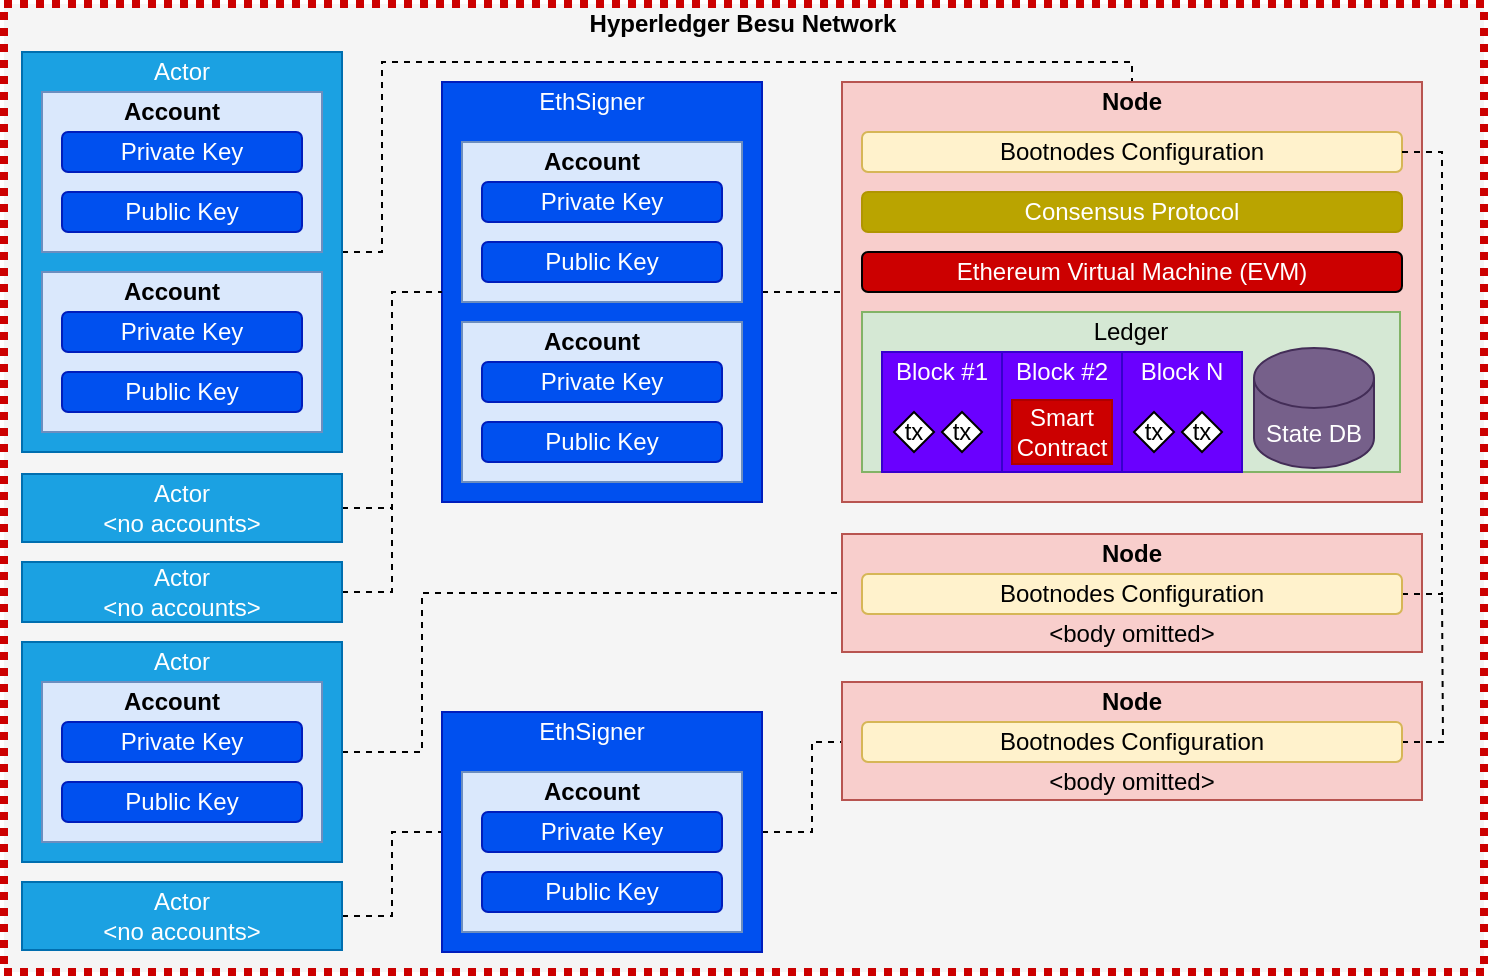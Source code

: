 <mxfile version="14.6.11"><diagram id="1iIsHDC1n6cO9d9OJF4M" name="Page-1"><mxGraphModel dx="1422" dy="726" grid="1" gridSize="10" guides="1" tooltips="1" connect="1" arrows="1" fold="1" page="0" pageScale="1" pageWidth="827" pageHeight="1169" math="0" shadow="0"><root><mxCell id="0"/><mxCell id="1" parent="0"/><mxCell id="bM6vHpv_QqAbAmy8Z_Vk-1" value="" style="rounded=0;whiteSpace=wrap;html=1;dashed=1;strokeWidth=4;dashPattern=1 1;fillColor=#f5f5f5;fontColor=#333333;strokeColor=#CC0000;" parent="1" vertex="1"><mxGeometry x="50" y="16" width="740" height="484" as="geometry"/></mxCell><mxCell id="tVMpxcpbnc66N_e7Vq-O-52" style="edgeStyle=orthogonalEdgeStyle;rounded=0;orthogonalLoop=1;jettySize=auto;html=1;exitX=1;exitY=0.5;exitDx=0;exitDy=0;entryX=0.5;entryY=0;entryDx=0;entryDy=0;dashed=1;endArrow=none;endFill=0;fontColor=#FFFFFF;" parent="1" source="tVMpxcpbnc66N_e7Vq-O-42" target="tVMpxcpbnc66N_e7Vq-O-3" edge="1"><mxGeometry relative="1" as="geometry"><Array as="points"><mxPoint x="239" y="140"/><mxPoint x="239" y="45"/><mxPoint x="614" y="45"/></Array></mxGeometry></mxCell><mxCell id="tVMpxcpbnc66N_e7Vq-O-42" value="" style="rounded=0;whiteSpace=wrap;html=1;fillColor=#1ba1e2;fontColor=#ffffff;strokeColor=#006EAF;" parent="1" vertex="1"><mxGeometry x="59" y="40" width="160" height="200" as="geometry"/></mxCell><mxCell id="tVMpxcpbnc66N_e7Vq-O-2" value="" style="rounded=0;whiteSpace=wrap;html=1;fillColor=#f8cecc;strokeColor=#b85450;" parent="1" vertex="1"><mxGeometry x="469" y="55" width="290" height="210" as="geometry"/></mxCell><mxCell id="lpmExCL0M7urMwo887Dc-1" value="" style="rounded=0;whiteSpace=wrap;html=1;fillColor=#d5e8d4;strokeColor=#82b366;" parent="1" vertex="1"><mxGeometry x="479" y="170" width="269" height="80" as="geometry"/></mxCell><mxCell id="lpmExCL0M7urMwo887Dc-2" value="Ledger" style="text;html=1;strokeColor=none;fillColor=none;align=center;verticalAlign=middle;whiteSpace=wrap;rounded=0;" parent="1" vertex="1"><mxGeometry x="479" y="170" width="269" height="20" as="geometry"/></mxCell><mxCell id="lpmExCL0M7urMwo887Dc-3" value="" style="rounded=0;whiteSpace=wrap;html=1;fillColor=#6a00ff;strokeColor=#3700CC;fontColor=#ffffff;" parent="1" vertex="1"><mxGeometry x="489" y="190" width="60" height="60" as="geometry"/></mxCell><mxCell id="lpmExCL0M7urMwo887Dc-4" value="Block #1" style="text;html=1;strokeColor=none;fillColor=none;align=center;verticalAlign=middle;whiteSpace=wrap;rounded=0;fontColor=#FFFFFF;" parent="1" vertex="1"><mxGeometry x="489" y="190" width="60" height="20" as="geometry"/></mxCell><mxCell id="lpmExCL0M7urMwo887Dc-5" value="tx" style="rhombus;whiteSpace=wrap;html=1;" parent="1" vertex="1"><mxGeometry x="495" y="220" width="20" height="20" as="geometry"/></mxCell><mxCell id="lpmExCL0M7urMwo887Dc-6" value="tx" style="rhombus;whiteSpace=wrap;html=1;" parent="1" vertex="1"><mxGeometry x="519" y="220" width="20" height="20" as="geometry"/></mxCell><mxCell id="lpmExCL0M7urMwo887Dc-7" value="" style="rounded=0;whiteSpace=wrap;html=1;fillColor=#6a00ff;strokeColor=#3700CC;fontColor=#ffffff;" parent="1" vertex="1"><mxGeometry x="549" y="190" width="60" height="60" as="geometry"/></mxCell><mxCell id="lpmExCL0M7urMwo887Dc-8" value="Block #2" style="text;html=1;strokeColor=none;fillColor=none;align=center;verticalAlign=middle;whiteSpace=wrap;rounded=0;fontColor=#FFFFFF;" parent="1" vertex="1"><mxGeometry x="549" y="190" width="60" height="20" as="geometry"/></mxCell><mxCell id="lpmExCL0M7urMwo887Dc-11" value="" style="rounded=0;whiteSpace=wrap;html=1;fillColor=#6a00ff;strokeColor=#3700CC;fontColor=#ffffff;" parent="1" vertex="1"><mxGeometry x="609" y="190" width="60" height="60" as="geometry"/></mxCell><mxCell id="lpmExCL0M7urMwo887Dc-12" value="Block N" style="text;html=1;strokeColor=none;fillColor=none;align=center;verticalAlign=middle;whiteSpace=wrap;rounded=0;fontColor=#FFFFFF;" parent="1" vertex="1"><mxGeometry x="609" y="190" width="60" height="20" as="geometry"/></mxCell><mxCell id="lpmExCL0M7urMwo887Dc-13" value="tx" style="rhombus;whiteSpace=wrap;html=1;" parent="1" vertex="1"><mxGeometry x="615" y="220" width="20" height="20" as="geometry"/></mxCell><mxCell id="lpmExCL0M7urMwo887Dc-14" value="tx" style="rhombus;whiteSpace=wrap;html=1;" parent="1" vertex="1"><mxGeometry x="639" y="220" width="20" height="20" as="geometry"/></mxCell><mxCell id="lpmExCL0M7urMwo887Dc-16" value="State DB" style="shape=cylinder3;whiteSpace=wrap;html=1;boundedLbl=1;backgroundOutline=1;size=15;fillColor=#76608a;strokeColor=#432D57;fontColor=#ffffff;" parent="1" vertex="1"><mxGeometry x="675" y="188" width="60" height="60" as="geometry"/></mxCell><mxCell id="tVMpxcpbnc66N_e7Vq-O-1" value="Smart Contract" style="rounded=0;whiteSpace=wrap;html=1;fontColor=#ffffff;fillColor=#CC0000;strokeColor=#B00000;" parent="1" vertex="1"><mxGeometry x="554" y="214" width="50" height="32" as="geometry"/></mxCell><mxCell id="tVMpxcpbnc66N_e7Vq-O-3" value="Node" style="text;html=1;strokeColor=none;fillColor=none;align=center;verticalAlign=middle;whiteSpace=wrap;rounded=0;fontStyle=1" parent="1" vertex="1"><mxGeometry x="479" y="55" width="270" height="20" as="geometry"/></mxCell><mxCell id="tVMpxcpbnc66N_e7Vq-O-29" style="edgeStyle=orthogonalEdgeStyle;rounded=0;orthogonalLoop=1;jettySize=auto;html=1;exitX=1;exitY=0.5;exitDx=0;exitDy=0;entryX=0;entryY=0.5;entryDx=0;entryDy=0;fontColor=#FFFFFF;dashed=1;endArrow=none;endFill=0;" parent="1" source="tVMpxcpbnc66N_e7Vq-O-11" target="tVMpxcpbnc66N_e7Vq-O-2" edge="1"><mxGeometry relative="1" as="geometry"/></mxCell><mxCell id="tVMpxcpbnc66N_e7Vq-O-11" value="" style="rounded=0;whiteSpace=wrap;html=1;fillColor=#0050ef;strokeColor=#001DBC;fontColor=#ffffff;" parent="1" vertex="1"><mxGeometry x="269" y="55" width="160" height="210" as="geometry"/></mxCell><mxCell id="tVMpxcpbnc66N_e7Vq-O-12" value="Ethereum Virtual Machine (EVM)" style="rounded=1;whiteSpace=wrap;html=1;fillColor=#CC0000;fontColor=#FFFFFF;" parent="1" vertex="1"><mxGeometry x="479" y="140" width="270" height="20" as="geometry"/></mxCell><mxCell id="tVMpxcpbnc66N_e7Vq-O-13" value="Consensus Protocol" style="rounded=1;whiteSpace=wrap;html=1;strokeColor=#B09500;fontColor=#ffffff;fillColor=#BAA400;" parent="1" vertex="1"><mxGeometry x="479" y="110" width="270" height="20" as="geometry"/></mxCell><mxCell id="tVMpxcpbnc66N_e7Vq-O-35" style="edgeStyle=orthogonalEdgeStyle;rounded=0;orthogonalLoop=1;jettySize=auto;html=1;exitX=1;exitY=0.5;exitDx=0;exitDy=0;entryX=0;entryY=0.5;entryDx=0;entryDy=0;dashed=1;endArrow=none;endFill=0;fontColor=#FFFFFF;" parent="1" source="tVMpxcpbnc66N_e7Vq-O-19" target="tVMpxcpbnc66N_e7Vq-O-11" edge="1"><mxGeometry relative="1" as="geometry"/></mxCell><mxCell id="tVMpxcpbnc66N_e7Vq-O-19" value="Actor&lt;br&gt;&amp;lt;no accounts&amp;gt;" style="rounded=0;whiteSpace=wrap;html=1;fillColor=#1ba1e2;strokeColor=#006EAF;fontColor=#ffffff;" parent="1" vertex="1"><mxGeometry x="59" y="251" width="160" height="34" as="geometry"/></mxCell><mxCell id="tVMpxcpbnc66N_e7Vq-O-20" value="" style="rounded=0;whiteSpace=wrap;html=1;fillColor=#dae8fc;strokeColor=#6c8ebf;" parent="1" vertex="1"><mxGeometry x="279" y="175" width="140" height="80" as="geometry"/></mxCell><mxCell id="tVMpxcpbnc66N_e7Vq-O-21" value="Public Key" style="rounded=1;whiteSpace=wrap;html=1;fillColor=#0050ef;strokeColor=#001DBC;fontColor=#ffffff;" parent="1" vertex="1"><mxGeometry x="289" y="225" width="120" height="20" as="geometry"/></mxCell><mxCell id="tVMpxcpbnc66N_e7Vq-O-22" value="Private Key" style="rounded=1;whiteSpace=wrap;html=1;fillColor=#0050ef;strokeColor=#001DBC;fontColor=#ffffff;" parent="1" vertex="1"><mxGeometry x="289" y="195" width="120" height="20" as="geometry"/></mxCell><mxCell id="tVMpxcpbnc66N_e7Vq-O-23" value="Account" style="text;html=1;strokeColor=none;fillColor=none;align=center;verticalAlign=middle;whiteSpace=wrap;rounded=0;fontStyle=1" parent="1" vertex="1"><mxGeometry x="279" y="175" width="130" height="20" as="geometry"/></mxCell><mxCell id="tVMpxcpbnc66N_e7Vq-O-24" value="" style="rounded=0;whiteSpace=wrap;html=1;fillColor=#dae8fc;strokeColor=#6c8ebf;" parent="1" vertex="1"><mxGeometry x="279" y="85" width="140" height="80" as="geometry"/></mxCell><mxCell id="tVMpxcpbnc66N_e7Vq-O-25" value="Public Key" style="rounded=1;whiteSpace=wrap;html=1;fillColor=#0050ef;strokeColor=#001DBC;fontColor=#ffffff;" parent="1" vertex="1"><mxGeometry x="289" y="135" width="120" height="20" as="geometry"/></mxCell><mxCell id="tVMpxcpbnc66N_e7Vq-O-26" value="Private Key" style="rounded=1;whiteSpace=wrap;html=1;fillColor=#0050ef;strokeColor=#001DBC;fontColor=#ffffff;" parent="1" vertex="1"><mxGeometry x="289" y="105" width="120" height="20" as="geometry"/></mxCell><mxCell id="tVMpxcpbnc66N_e7Vq-O-27" value="Account" style="text;html=1;strokeColor=none;fillColor=none;align=center;verticalAlign=middle;whiteSpace=wrap;rounded=0;fontStyle=1" parent="1" vertex="1"><mxGeometry x="279" y="85" width="130" height="20" as="geometry"/></mxCell><mxCell id="tVMpxcpbnc66N_e7Vq-O-28" value="&lt;font&gt;EthSigner&lt;/font&gt;" style="text;html=1;align=center;verticalAlign=middle;whiteSpace=wrap;rounded=0;fontColor=#FFFFFF;" parent="1" vertex="1"><mxGeometry x="269" y="55" width="150" height="20" as="geometry"/></mxCell><mxCell id="tVMpxcpbnc66N_e7Vq-O-50" style="edgeStyle=orthogonalEdgeStyle;rounded=0;orthogonalLoop=1;jettySize=auto;html=1;exitX=1;exitY=0.5;exitDx=0;exitDy=0;dashed=1;endArrow=none;endFill=0;fontColor=#FFFFFF;entryX=0;entryY=0.5;entryDx=0;entryDy=0;" parent="1" source="tVMpxcpbnc66N_e7Vq-O-31" target="tVMpxcpbnc66N_e7Vq-O-11" edge="1"><mxGeometry relative="1" as="geometry"><mxPoint x="249" y="291" as="targetPoint"/></mxGeometry></mxCell><mxCell id="tVMpxcpbnc66N_e7Vq-O-31" value="Actor&lt;br&gt;&amp;lt;no accounts&amp;gt;" style="rounded=0;whiteSpace=wrap;html=1;fillColor=#1ba1e2;strokeColor=#006EAF;fontColor=#ffffff;" parent="1" vertex="1"><mxGeometry x="59" y="295" width="160" height="30" as="geometry"/></mxCell><mxCell id="tVMpxcpbnc66N_e7Vq-O-38" value="" style="rounded=0;whiteSpace=wrap;html=1;fillColor=#dae8fc;strokeColor=#6c8ebf;" parent="1" vertex="1"><mxGeometry x="69" y="60" width="140" height="80" as="geometry"/></mxCell><mxCell id="tVMpxcpbnc66N_e7Vq-O-39" value="Public Key" style="rounded=1;whiteSpace=wrap;html=1;fillColor=#0050ef;strokeColor=#001DBC;fontColor=#ffffff;" parent="1" vertex="1"><mxGeometry x="79" y="110" width="120" height="20" as="geometry"/></mxCell><mxCell id="tVMpxcpbnc66N_e7Vq-O-40" value="Private Key" style="rounded=1;whiteSpace=wrap;html=1;fillColor=#0050ef;strokeColor=#001DBC;fontColor=#ffffff;" parent="1" vertex="1"><mxGeometry x="79" y="80" width="120" height="20" as="geometry"/></mxCell><mxCell id="tVMpxcpbnc66N_e7Vq-O-41" value="Account" style="text;html=1;strokeColor=none;fillColor=none;align=center;verticalAlign=middle;whiteSpace=wrap;rounded=0;fontStyle=1" parent="1" vertex="1"><mxGeometry x="69" y="60" width="130" height="20" as="geometry"/></mxCell><mxCell id="tVMpxcpbnc66N_e7Vq-O-43" value="Actor" style="text;html=1;strokeColor=none;fillColor=none;align=center;verticalAlign=middle;whiteSpace=wrap;rounded=0;fontColor=#FFFFFF;" parent="1" vertex="1"><mxGeometry x="59" y="40" width="160" height="20" as="geometry"/></mxCell><mxCell id="tVMpxcpbnc66N_e7Vq-O-44" value="" style="rounded=0;whiteSpace=wrap;html=1;fillColor=#dae8fc;strokeColor=#6c8ebf;" parent="1" vertex="1"><mxGeometry x="69" y="150" width="140" height="80" as="geometry"/></mxCell><mxCell id="tVMpxcpbnc66N_e7Vq-O-45" value="Public Key" style="rounded=1;whiteSpace=wrap;html=1;fillColor=#0050ef;strokeColor=#001DBC;fontColor=#ffffff;" parent="1" vertex="1"><mxGeometry x="79" y="200" width="120" height="20" as="geometry"/></mxCell><mxCell id="tVMpxcpbnc66N_e7Vq-O-46" value="Private Key" style="rounded=1;whiteSpace=wrap;html=1;fillColor=#0050ef;strokeColor=#001DBC;fontColor=#ffffff;" parent="1" vertex="1"><mxGeometry x="79" y="170" width="120" height="20" as="geometry"/></mxCell><mxCell id="tVMpxcpbnc66N_e7Vq-O-47" value="Account" style="text;html=1;strokeColor=none;fillColor=none;align=center;verticalAlign=middle;whiteSpace=wrap;rounded=0;fontStyle=1" parent="1" vertex="1"><mxGeometry x="69" y="150" width="130" height="20" as="geometry"/></mxCell><mxCell id="tVMpxcpbnc66N_e7Vq-O-71" value="Bootnodes Configuration" style="rounded=1;whiteSpace=wrap;html=1;fillColor=#fff2cc;strokeColor=#d6b656;" parent="1" vertex="1"><mxGeometry x="479" y="80" width="270" height="20" as="geometry"/></mxCell><mxCell id="tVMpxcpbnc66N_e7Vq-O-72" value="" style="rounded=0;whiteSpace=wrap;html=1;fillColor=#f8cecc;strokeColor=#b85450;" parent="1" vertex="1"><mxGeometry x="469" y="281" width="290" height="59" as="geometry"/></mxCell><mxCell id="tVMpxcpbnc66N_e7Vq-O-87" value="Node" style="text;html=1;strokeColor=none;fillColor=none;align=center;verticalAlign=middle;whiteSpace=wrap;rounded=0;fontStyle=1" parent="1" vertex="1"><mxGeometry x="479" y="281" width="270" height="20" as="geometry"/></mxCell><mxCell id="tVMpxcpbnc66N_e7Vq-O-112" style="edgeStyle=orthogonalEdgeStyle;rounded=0;orthogonalLoop=1;jettySize=auto;html=1;exitX=1;exitY=0.5;exitDx=0;exitDy=0;entryX=0;entryY=0.5;entryDx=0;entryDy=0;dashed=1;endArrow=none;endFill=0;fontColor=#FFFFFF;" parent="1" source="tVMpxcpbnc66N_e7Vq-O-102" target="tVMpxcpbnc66N_e7Vq-O-72" edge="1"><mxGeometry relative="1" as="geometry"><Array as="points"><mxPoint x="259" y="390"/><mxPoint x="259" y="311"/></Array></mxGeometry></mxCell><mxCell id="tVMpxcpbnc66N_e7Vq-O-102" value="" style="rounded=0;whiteSpace=wrap;html=1;fillColor=#1ba1e2;fontColor=#ffffff;strokeColor=#006EAF;" parent="1" vertex="1"><mxGeometry x="59" y="335" width="160" height="110" as="geometry"/></mxCell><mxCell id="tVMpxcpbnc66N_e7Vq-O-103" value="" style="rounded=0;whiteSpace=wrap;html=1;fillColor=#dae8fc;strokeColor=#6c8ebf;" parent="1" vertex="1"><mxGeometry x="69" y="355" width="140" height="80" as="geometry"/></mxCell><mxCell id="tVMpxcpbnc66N_e7Vq-O-104" value="Public Key" style="rounded=1;whiteSpace=wrap;html=1;fillColor=#0050ef;strokeColor=#001DBC;fontColor=#ffffff;" parent="1" vertex="1"><mxGeometry x="79" y="405" width="120" height="20" as="geometry"/></mxCell><mxCell id="tVMpxcpbnc66N_e7Vq-O-105" value="Private Key" style="rounded=1;whiteSpace=wrap;html=1;fillColor=#0050ef;strokeColor=#001DBC;fontColor=#ffffff;" parent="1" vertex="1"><mxGeometry x="79" y="375" width="120" height="20" as="geometry"/></mxCell><mxCell id="tVMpxcpbnc66N_e7Vq-O-106" value="Account" style="text;html=1;strokeColor=none;fillColor=none;align=center;verticalAlign=middle;whiteSpace=wrap;rounded=0;fontStyle=1" parent="1" vertex="1"><mxGeometry x="69" y="355" width="130" height="20" as="geometry"/></mxCell><mxCell id="tVMpxcpbnc66N_e7Vq-O-107" value="Actor" style="text;html=1;strokeColor=none;fillColor=none;align=center;verticalAlign=middle;whiteSpace=wrap;rounded=0;fontColor=#FFFFFF;" parent="1" vertex="1"><mxGeometry x="59" y="335" width="160" height="20" as="geometry"/></mxCell><mxCell id="tVMpxcpbnc66N_e7Vq-O-124" style="edgeStyle=orthogonalEdgeStyle;rounded=0;orthogonalLoop=1;jettySize=auto;html=1;exitX=1;exitY=0.5;exitDx=0;exitDy=0;entryX=0;entryY=0.5;entryDx=0;entryDy=0;dashed=1;endArrow=none;endFill=0;fontColor=#FFFFFF;" parent="1" source="tVMpxcpbnc66N_e7Vq-O-113" target="tVMpxcpbnc66N_e7Vq-O-114" edge="1"><mxGeometry relative="1" as="geometry"/></mxCell><mxCell id="tVMpxcpbnc66N_e7Vq-O-113" value="Actor&lt;br&gt;&amp;lt;no accounts&amp;gt;" style="rounded=0;whiteSpace=wrap;html=1;fillColor=#1ba1e2;strokeColor=#006EAF;fontColor=#ffffff;" parent="1" vertex="1"><mxGeometry x="59" y="455" width="160" height="34" as="geometry"/></mxCell><mxCell id="tVMpxcpbnc66N_e7Vq-O-125" style="edgeStyle=orthogonalEdgeStyle;rounded=0;orthogonalLoop=1;jettySize=auto;html=1;exitX=1;exitY=0.5;exitDx=0;exitDy=0;entryX=0;entryY=0.5;entryDx=0;entryDy=0;dashed=1;endArrow=none;endFill=0;fontColor=#FFFFFF;" parent="1" source="tVMpxcpbnc66N_e7Vq-O-114" target="tVMpxcpbnc66N_e7Vq-O-130" edge="1"><mxGeometry relative="1" as="geometry"><mxPoint x="468.5" y="372" as="targetPoint"/></mxGeometry></mxCell><mxCell id="tVMpxcpbnc66N_e7Vq-O-114" value="" style="rounded=0;whiteSpace=wrap;html=1;fillColor=#0050ef;strokeColor=#001DBC;fontColor=#ffffff;" parent="1" vertex="1"><mxGeometry x="269" y="370" width="160" height="120" as="geometry"/></mxCell><mxCell id="tVMpxcpbnc66N_e7Vq-O-119" value="" style="rounded=0;whiteSpace=wrap;html=1;fillColor=#dae8fc;strokeColor=#6c8ebf;" parent="1" vertex="1"><mxGeometry x="279" y="400" width="140" height="80" as="geometry"/></mxCell><mxCell id="tVMpxcpbnc66N_e7Vq-O-120" value="Public Key" style="rounded=1;whiteSpace=wrap;html=1;fillColor=#0050ef;strokeColor=#001DBC;fontColor=#ffffff;" parent="1" vertex="1"><mxGeometry x="289" y="450" width="120" height="20" as="geometry"/></mxCell><mxCell id="tVMpxcpbnc66N_e7Vq-O-121" value="Private Key" style="rounded=1;whiteSpace=wrap;html=1;fillColor=#0050ef;strokeColor=#001DBC;fontColor=#ffffff;" parent="1" vertex="1"><mxGeometry x="289" y="420" width="120" height="20" as="geometry"/></mxCell><mxCell id="tVMpxcpbnc66N_e7Vq-O-122" value="Account" style="text;html=1;strokeColor=none;fillColor=none;align=center;verticalAlign=middle;whiteSpace=wrap;rounded=0;fontStyle=1" parent="1" vertex="1"><mxGeometry x="279" y="400" width="130" height="20" as="geometry"/></mxCell><mxCell id="tVMpxcpbnc66N_e7Vq-O-123" value="&lt;font&gt;EthSigner&lt;/font&gt;" style="text;html=1;align=center;verticalAlign=middle;whiteSpace=wrap;rounded=0;fontColor=#FFFFFF;" parent="1" vertex="1"><mxGeometry x="269" y="370" width="150" height="20" as="geometry"/></mxCell><mxCell id="tVMpxcpbnc66N_e7Vq-O-132" style="edgeStyle=orthogonalEdgeStyle;rounded=0;orthogonalLoop=1;jettySize=auto;html=1;exitX=1;exitY=0.5;exitDx=0;exitDy=0;entryX=1;entryY=0.5;entryDx=0;entryDy=0;dashed=1;endArrow=none;endFill=0;fontColor=#FFFFFF;" parent="1" source="tVMpxcpbnc66N_e7Vq-O-126" target="tVMpxcpbnc66N_e7Vq-O-71" edge="1"><mxGeometry relative="1" as="geometry"/></mxCell><mxCell id="tVMpxcpbnc66N_e7Vq-O-126" value="Bootnodes Configuration" style="rounded=1;whiteSpace=wrap;html=1;fillColor=#fff2cc;strokeColor=#d6b656;" parent="1" vertex="1"><mxGeometry x="479" y="301" width="270" height="20" as="geometry"/></mxCell><mxCell id="tVMpxcpbnc66N_e7Vq-O-127" value="&lt;span style=&quot;font-weight: normal&quot;&gt;&amp;lt;body omitted&amp;gt;&lt;/span&gt;" style="text;html=1;strokeColor=none;fillColor=none;align=center;verticalAlign=middle;whiteSpace=wrap;rounded=0;fontStyle=1" parent="1" vertex="1"><mxGeometry x="478.5" y="321" width="270" height="20" as="geometry"/></mxCell><mxCell id="tVMpxcpbnc66N_e7Vq-O-128" value="" style="rounded=0;whiteSpace=wrap;html=1;fillColor=#f8cecc;strokeColor=#b85450;" parent="1" vertex="1"><mxGeometry x="469" y="355" width="290" height="59" as="geometry"/></mxCell><mxCell id="tVMpxcpbnc66N_e7Vq-O-129" value="Node" style="text;html=1;strokeColor=none;fillColor=none;align=center;verticalAlign=middle;whiteSpace=wrap;rounded=0;fontStyle=1" parent="1" vertex="1"><mxGeometry x="479" y="355" width="270" height="20" as="geometry"/></mxCell><mxCell id="tVMpxcpbnc66N_e7Vq-O-133" style="edgeStyle=orthogonalEdgeStyle;rounded=0;orthogonalLoop=1;jettySize=auto;html=1;exitX=1;exitY=0.5;exitDx=0;exitDy=0;dashed=1;endArrow=none;endFill=0;fontColor=#FFFFFF;" parent="1" source="tVMpxcpbnc66N_e7Vq-O-130" edge="1"><mxGeometry relative="1" as="geometry"><mxPoint x="769" y="311" as="targetPoint"/></mxGeometry></mxCell><mxCell id="tVMpxcpbnc66N_e7Vq-O-130" value="Bootnodes Configuration" style="rounded=1;whiteSpace=wrap;html=1;fillColor=#fff2cc;strokeColor=#d6b656;" parent="1" vertex="1"><mxGeometry x="479" y="375" width="270" height="20" as="geometry"/></mxCell><mxCell id="tVMpxcpbnc66N_e7Vq-O-131" value="&lt;span style=&quot;font-weight: normal&quot;&gt;&amp;lt;body omitted&amp;gt;&lt;/span&gt;" style="text;html=1;strokeColor=none;fillColor=none;align=center;verticalAlign=middle;whiteSpace=wrap;rounded=0;fontStyle=1" parent="1" vertex="1"><mxGeometry x="478.5" y="395" width="270" height="20" as="geometry"/></mxCell><mxCell id="bM6vHpv_QqAbAmy8Z_Vk-2" value="&lt;font color=&quot;#000000&quot;&gt;&lt;b&gt;Hyperledger Besu Network&lt;/b&gt;&lt;/font&gt;" style="text;html=1;strokeColor=none;fillColor=none;align=center;verticalAlign=middle;whiteSpace=wrap;rounded=0;fontColor=#FFFFFF;" parent="1" vertex="1"><mxGeometry x="59" y="16" width="721" height="20" as="geometry"/></mxCell></root></mxGraphModel></diagram></mxfile>